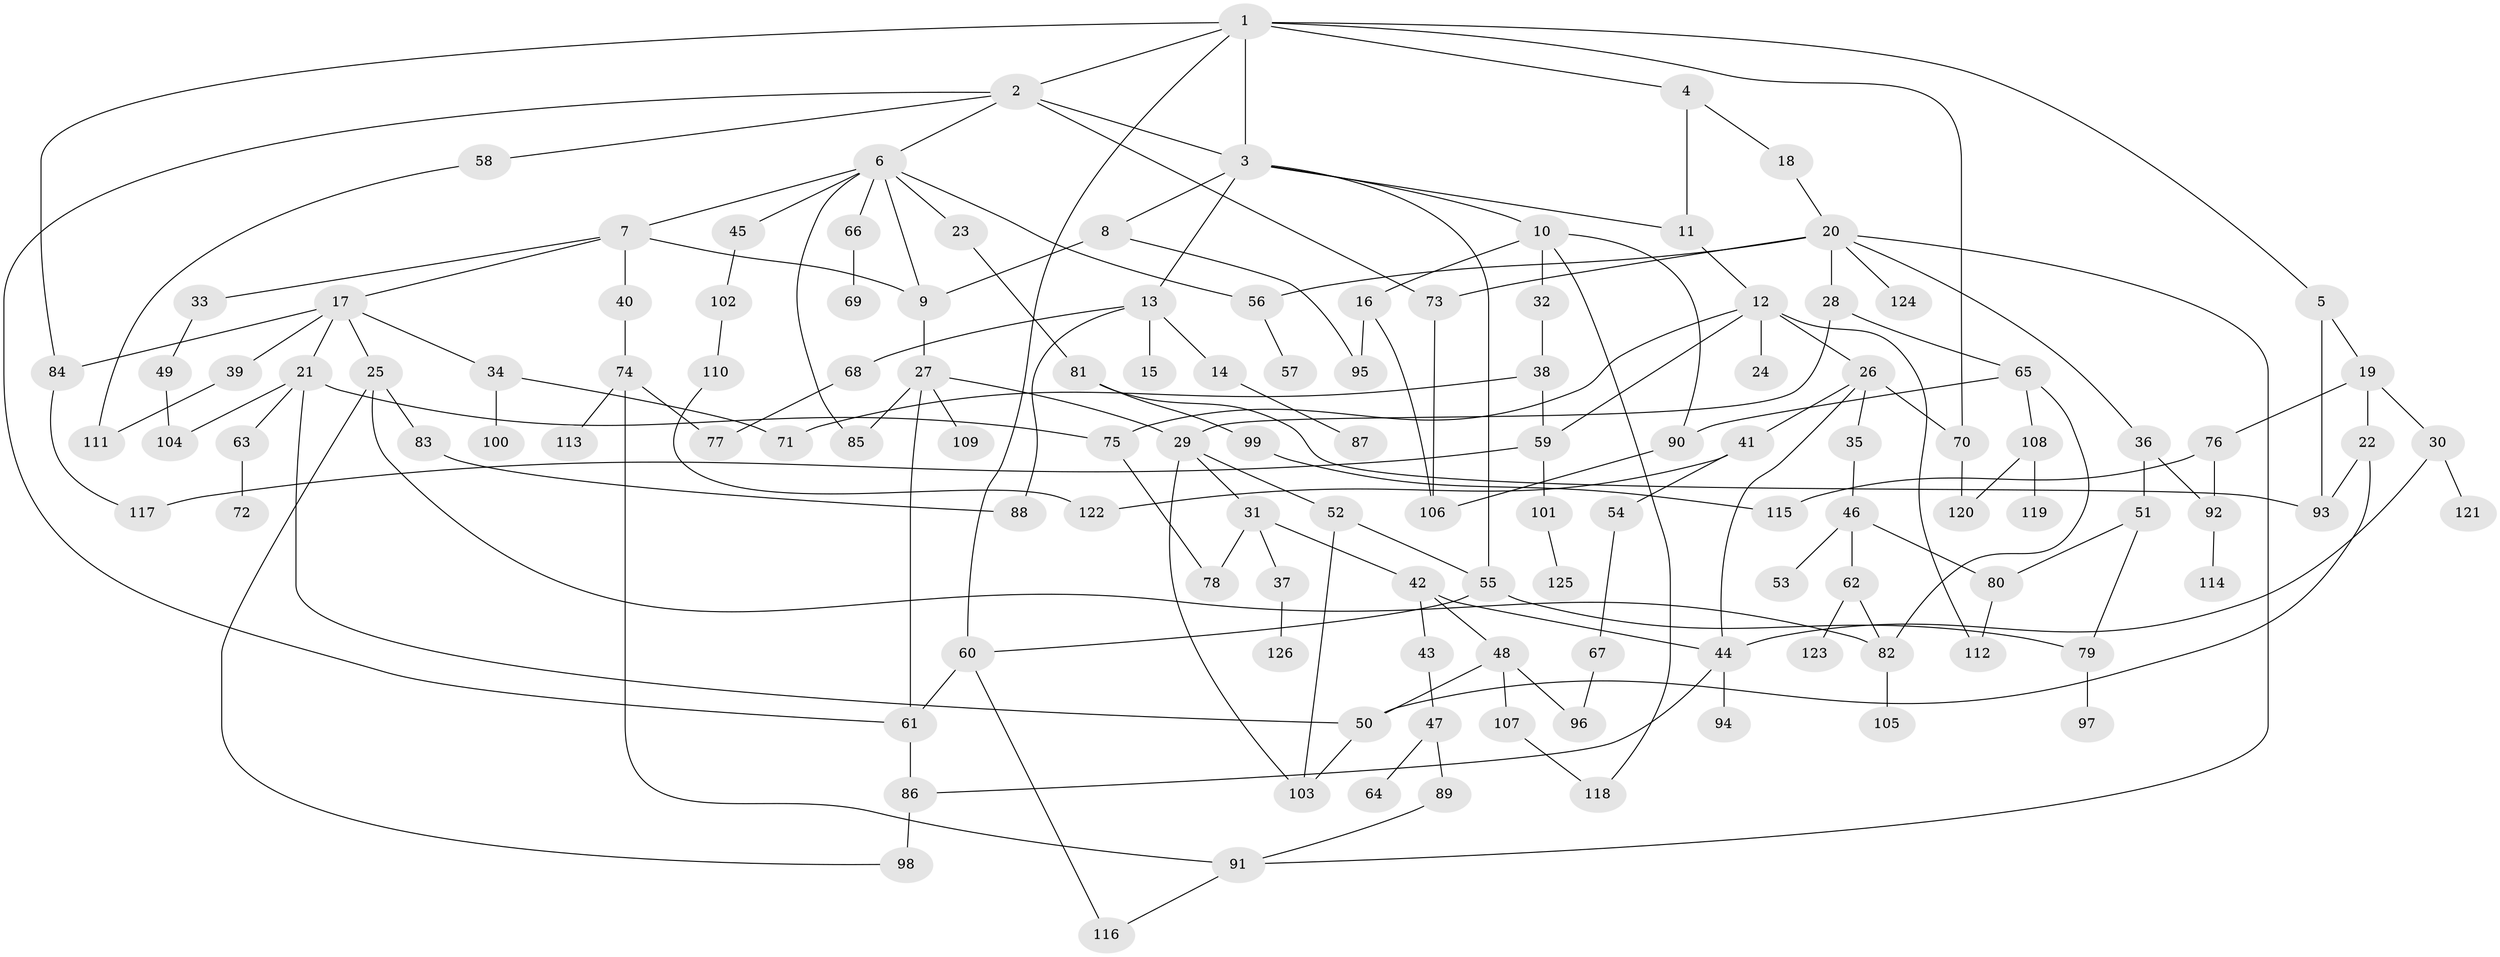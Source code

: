 // Generated by graph-tools (version 1.1) at 2025/49/03/09/25 03:49:25]
// undirected, 126 vertices, 176 edges
graph export_dot {
graph [start="1"]
  node [color=gray90,style=filled];
  1;
  2;
  3;
  4;
  5;
  6;
  7;
  8;
  9;
  10;
  11;
  12;
  13;
  14;
  15;
  16;
  17;
  18;
  19;
  20;
  21;
  22;
  23;
  24;
  25;
  26;
  27;
  28;
  29;
  30;
  31;
  32;
  33;
  34;
  35;
  36;
  37;
  38;
  39;
  40;
  41;
  42;
  43;
  44;
  45;
  46;
  47;
  48;
  49;
  50;
  51;
  52;
  53;
  54;
  55;
  56;
  57;
  58;
  59;
  60;
  61;
  62;
  63;
  64;
  65;
  66;
  67;
  68;
  69;
  70;
  71;
  72;
  73;
  74;
  75;
  76;
  77;
  78;
  79;
  80;
  81;
  82;
  83;
  84;
  85;
  86;
  87;
  88;
  89;
  90;
  91;
  92;
  93;
  94;
  95;
  96;
  97;
  98;
  99;
  100;
  101;
  102;
  103;
  104;
  105;
  106;
  107;
  108;
  109;
  110;
  111;
  112;
  113;
  114;
  115;
  116;
  117;
  118;
  119;
  120;
  121;
  122;
  123;
  124;
  125;
  126;
  1 -- 2;
  1 -- 3;
  1 -- 4;
  1 -- 5;
  1 -- 60;
  1 -- 70;
  1 -- 84;
  2 -- 6;
  2 -- 58;
  2 -- 73;
  2 -- 61;
  2 -- 3;
  3 -- 8;
  3 -- 10;
  3 -- 11;
  3 -- 13;
  3 -- 55;
  4 -- 18;
  4 -- 11;
  5 -- 19;
  5 -- 93;
  6 -- 7;
  6 -- 9;
  6 -- 23;
  6 -- 45;
  6 -- 66;
  6 -- 56;
  6 -- 85;
  7 -- 17;
  7 -- 33;
  7 -- 40;
  7 -- 9;
  8 -- 9;
  8 -- 95;
  9 -- 27;
  10 -- 16;
  10 -- 32;
  10 -- 90;
  10 -- 118;
  11 -- 12;
  12 -- 24;
  12 -- 26;
  12 -- 59;
  12 -- 75;
  12 -- 112;
  13 -- 14;
  13 -- 15;
  13 -- 68;
  13 -- 88;
  14 -- 87;
  16 -- 95;
  16 -- 106;
  17 -- 21;
  17 -- 25;
  17 -- 34;
  17 -- 39;
  17 -- 84;
  18 -- 20;
  19 -- 22;
  19 -- 30;
  19 -- 76;
  20 -- 28;
  20 -- 36;
  20 -- 56;
  20 -- 124;
  20 -- 91;
  20 -- 73;
  21 -- 50;
  21 -- 63;
  21 -- 104;
  21 -- 75;
  22 -- 50;
  22 -- 93;
  23 -- 81;
  25 -- 82;
  25 -- 83;
  25 -- 98;
  26 -- 35;
  26 -- 41;
  26 -- 70;
  26 -- 44;
  27 -- 29;
  27 -- 85;
  27 -- 109;
  27 -- 61;
  28 -- 65;
  28 -- 29;
  29 -- 31;
  29 -- 52;
  29 -- 103;
  30 -- 121;
  30 -- 44;
  31 -- 37;
  31 -- 42;
  31 -- 78;
  32 -- 38;
  33 -- 49;
  34 -- 100;
  34 -- 71;
  35 -- 46;
  36 -- 51;
  36 -- 92;
  37 -- 126;
  38 -- 71;
  38 -- 59;
  39 -- 111;
  40 -- 74;
  41 -- 54;
  41 -- 122;
  42 -- 43;
  42 -- 44;
  42 -- 48;
  43 -- 47;
  44 -- 94;
  44 -- 86;
  45 -- 102;
  46 -- 53;
  46 -- 62;
  46 -- 80;
  47 -- 64;
  47 -- 89;
  48 -- 107;
  48 -- 50;
  48 -- 96;
  49 -- 104;
  50 -- 103;
  51 -- 80;
  51 -- 79;
  52 -- 55;
  52 -- 103;
  54 -- 67;
  55 -- 79;
  55 -- 60;
  56 -- 57;
  58 -- 111;
  59 -- 101;
  59 -- 117;
  60 -- 61;
  60 -- 116;
  61 -- 86;
  62 -- 123;
  62 -- 82;
  63 -- 72;
  65 -- 108;
  65 -- 82;
  65 -- 90;
  66 -- 69;
  67 -- 96;
  68 -- 77;
  70 -- 120;
  73 -- 106;
  74 -- 77;
  74 -- 113;
  74 -- 91;
  75 -- 78;
  76 -- 92;
  76 -- 115;
  79 -- 97;
  80 -- 112;
  81 -- 93;
  81 -- 99;
  82 -- 105;
  83 -- 88;
  84 -- 117;
  86 -- 98;
  89 -- 91;
  90 -- 106;
  91 -- 116;
  92 -- 114;
  99 -- 115;
  101 -- 125;
  102 -- 110;
  107 -- 118;
  108 -- 119;
  108 -- 120;
  110 -- 122;
}
